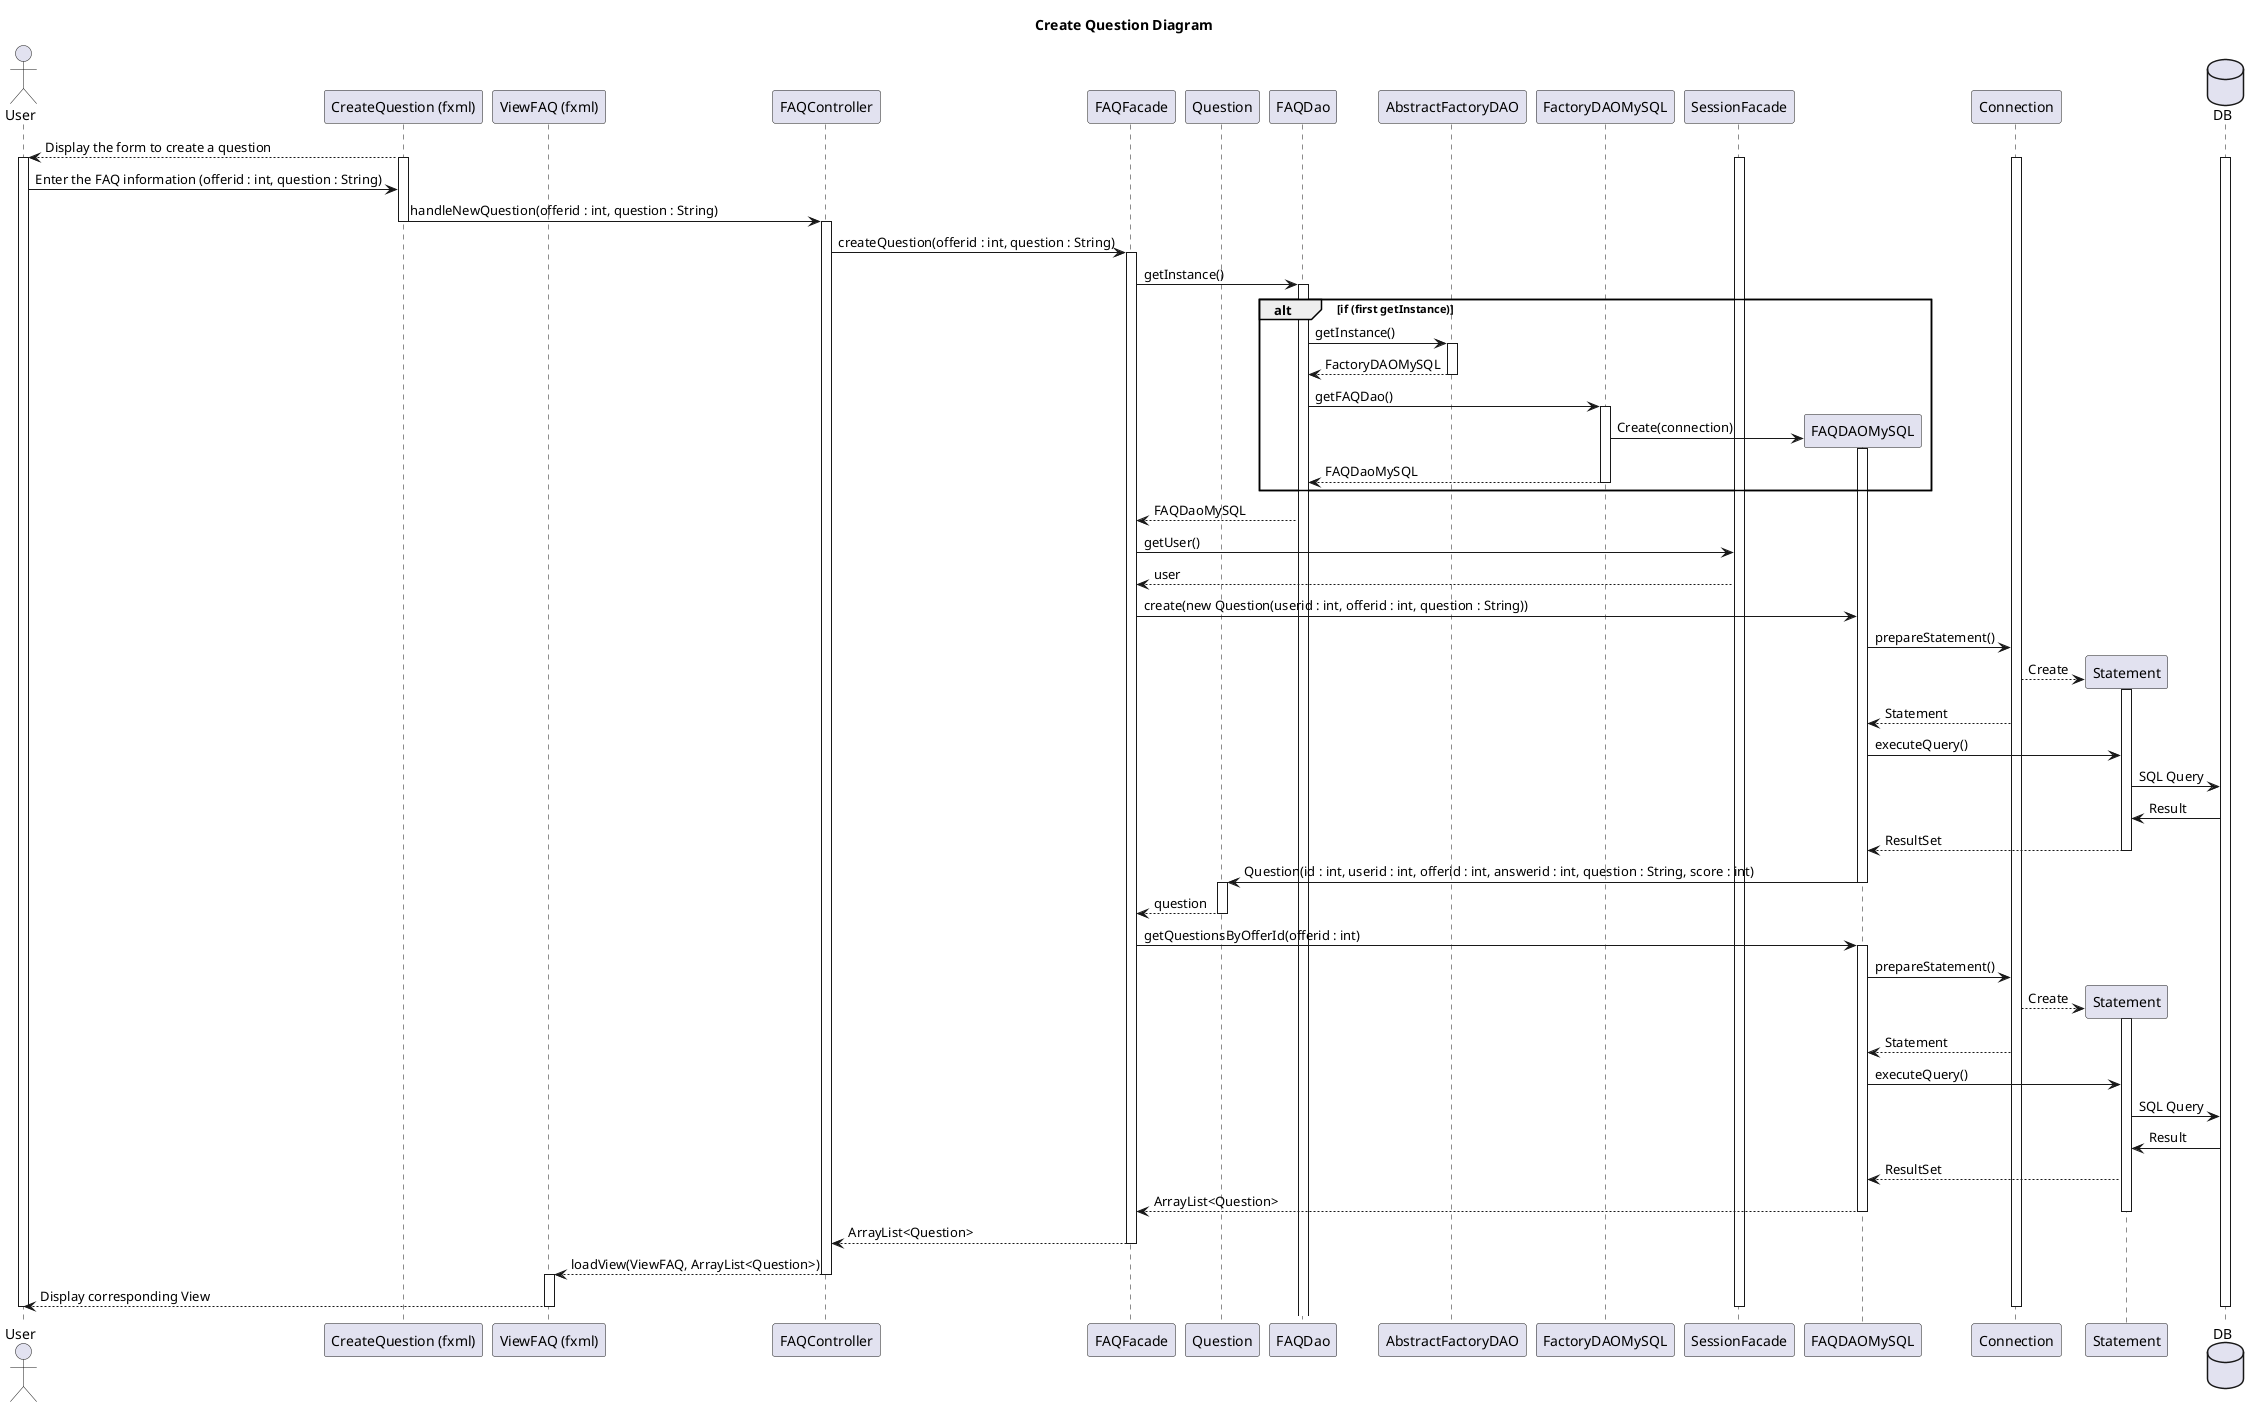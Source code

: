 @startuml
title Create Question Diagram

actor User
participant "CreateQuestion (fxml)"
participant "ViewFAQ (fxml)"
participant FAQController
participant FAQFacade
participant Question
participant FAQDao
participant AbstractFactoryDAO
participant FactoryDAOMySQL
participant SessionFacade
participant FAQDAOMySQL
participant Connection
participant Statement
database DB


"CreateQuestion (fxml)"-->User: Display the form to create a question

activate "CreateQuestion (fxml)"
activate User
activate DB
activate Connection
activate SessionFacade


User->"CreateQuestion (fxml)":Enter the FAQ information (offerid : int, question : String)

"CreateQuestion (fxml)"->FAQController: handleNewQuestion(offerid : int, question : String)

deactivate "CreateQuestion (fxml)"

activate FAQController

FAQController->FAQFacade:createQuestion(offerid : int, question : String)

activate FAQFacade


FAQFacade->FAQDao : getInstance()
alt if (first getInstance)
    activate FAQDao
    FAQDao -> AbstractFactoryDAO : getInstance()
    activate AbstractFactoryDAO
    AbstractFactoryDAO --> FAQDao : FactoryDAOMySQL
    deactivate AbstractFactoryDAO

    FAQDao -> FactoryDAOMySQL : getFAQDao()
    activate FactoryDAOMySQL
    FactoryDAOMySQL -> FAQDAOMySQL **:Create(connection)
    activate FAQDAOMySQL
    FactoryDAOMySQL --> FAQDao : FAQDaoMySQL
    deactivate FactoryDAOMySQL
end
FAQDao --> FAQFacade : FAQDaoMySQL





deactivate FactoryDAOMySQL

FAQFacade->SessionFacade: getUser()

SessionFacade-->FAQFacade: user

FAQFacade->FAQDAOMySQL: create(new Question(userid : int, offerid : int, question : String))

FAQDAOMySQL->Connection: prepareStatement()

Connection-->Statement **: Create

activate Statement

Connection-->FAQDAOMySQL: Statement

FAQDAOMySQL->Statement:executeQuery()

Statement->DB: SQL Query

DB->Statement:Result

Statement-->FAQDAOMySQL: ResultSet

deactivate Statement

FAQDAOMySQL->Question: Question(id : int, userid : int, offerid : int, answerid : int, question : String, score : int)

deactivate FAQDAOMySQL

activate Question

Question-->FAQFacade: question

deactivate Question

FAQFacade->FAQDAOMySQL: getQuestionsByOfferId(offerid : int)

activate FAQDAOMySQL

FAQDAOMySQL->Connection: prepareStatement()

Connection-->Statement **: Create

activate Statement

Connection-->FAQDAOMySQL: Statement

FAQDAOMySQL->Statement:executeQuery()

Statement->DB: SQL Query

DB->Statement:Result

Statement-->FAQDAOMySQL: ResultSet

FAQDAOMySQL-->FAQFacade: ArrayList<Question>

deactivate FAQDAOMySQL

deactivate Statement

FAQFacade-->FAQController: ArrayList<Question>

deactivate FAQFacade

FAQController-->"ViewFAQ (fxml)": loadView(ViewFAQ, ArrayList<Question>)

deactivate FAQController

activate "ViewFAQ (fxml)"

"ViewFAQ (fxml)"-->User: Display corresponding View

deactivate SessionFacade
deactivate "ViewFAQ (fxml)"
deactivate DB
deactivate User
deactivate Connection

@enduml